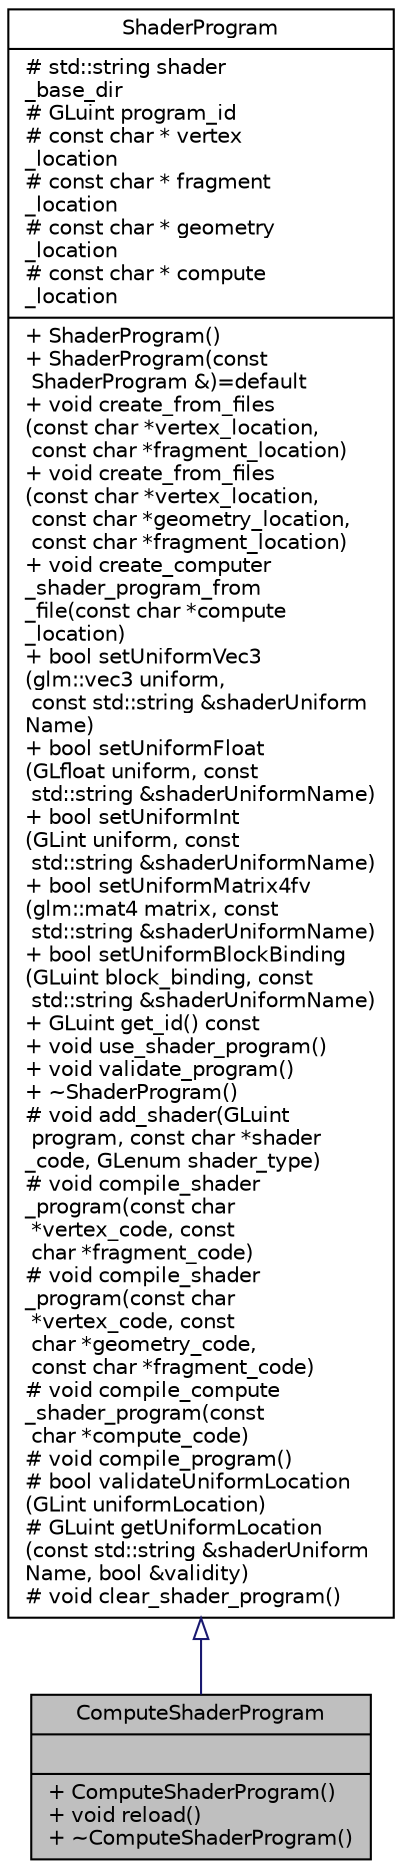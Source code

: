 digraph "ComputeShaderProgram"
{
 // INTERACTIVE_SVG=YES
 // LATEX_PDF_SIZE
  bgcolor="transparent";
  edge [fontname="Helvetica",fontsize="10",labelfontname="Helvetica",labelfontsize="10"];
  node [fontname="Helvetica",fontsize="10",shape=record];
  Node1 [label="{ComputeShaderProgram\n||+  ComputeShaderProgram()\l+ void reload()\l+  ~ComputeShaderProgram()\l}",height=0.2,width=0.4,color="black", fillcolor="grey75", style="filled", fontcolor="black",tooltip=" "];
  Node2 -> Node1 [dir="back",color="midnightblue",fontsize="10",style="solid",arrowtail="onormal"];
  Node2 [label="{ShaderProgram\n|# std::string shader\l_base_dir\l# GLuint program_id\l# const char * vertex\l_location\l# const char * fragment\l_location\l# const char * geometry\l_location\l# const char * compute\l_location\l|+  ShaderProgram()\l+  ShaderProgram(const\l ShaderProgram &)=default\l+ void create_from_files\l(const char *vertex_location,\l const char *fragment_location)\l+ void create_from_files\l(const char *vertex_location,\l const char *geometry_location,\l const char *fragment_location)\l+ void create_computer\l_shader_program_from\l_file(const char *compute\l_location)\l+ bool setUniformVec3\l(glm::vec3 uniform,\l const std::string &shaderUniform\lName)\l+ bool setUniformFloat\l(GLfloat uniform, const\l std::string &shaderUniformName)\l+ bool setUniformInt\l(GLint uniform, const\l std::string &shaderUniformName)\l+ bool setUniformMatrix4fv\l(glm::mat4 matrix, const\l std::string &shaderUniformName)\l+ bool setUniformBlockBinding\l(GLuint block_binding, const\l std::string &shaderUniformName)\l+ GLuint get_id() const\l+ void use_shader_program()\l+ void validate_program()\l+  ~ShaderProgram()\l# void add_shader(GLuint\l program, const char *shader\l_code, GLenum shader_type)\l# void compile_shader\l_program(const char\l *vertex_code, const\l char *fragment_code)\l# void compile_shader\l_program(const char\l *vertex_code, const\l char *geometry_code,\l const char *fragment_code)\l# void compile_compute\l_shader_program(const\l char *compute_code)\l# void compile_program()\l# bool validateUniformLocation\l(GLint uniformLocation)\l# GLuint getUniformLocation\l(const std::string &shaderUniform\lName, bool &validity)\l# void clear_shader_program()\l}",height=0.2,width=0.4,color="black",URL="$d8/dc4/class_shader_program.html",tooltip=" "];
}
